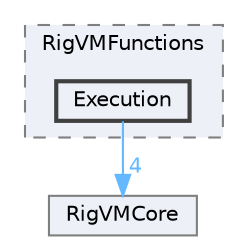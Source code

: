 digraph "Execution"
{
 // INTERACTIVE_SVG=YES
 // LATEX_PDF_SIZE
  bgcolor="transparent";
  edge [fontname=Helvetica,fontsize=10,labelfontname=Helvetica,labelfontsize=10];
  node [fontname=Helvetica,fontsize=10,shape=box,height=0.2,width=0.4];
  compound=true
  subgraph clusterdir_2ea3c46b37758ecbfb4981bd7f3dbc1d {
    graph [ bgcolor="#edf0f7", pencolor="grey50", label="RigVMFunctions", fontname=Helvetica,fontsize=10 style="filled,dashed", URL="dir_2ea3c46b37758ecbfb4981bd7f3dbc1d.html",tooltip=""]
  dir_aad45b6dad57126b8eb18ee009592e67 [label="Execution", fillcolor="#edf0f7", color="grey25", style="filled,bold", URL="dir_aad45b6dad57126b8eb18ee009592e67.html",tooltip=""];
  }
  dir_0c92e88e414b6b43407e8a5cc0feb0c2 [label="RigVMCore", fillcolor="#edf0f7", color="grey50", style="filled", URL="dir_0c92e88e414b6b43407e8a5cc0feb0c2.html",tooltip=""];
  dir_aad45b6dad57126b8eb18ee009592e67->dir_0c92e88e414b6b43407e8a5cc0feb0c2 [headlabel="4", labeldistance=1.5 headhref="dir_000378_000974.html" href="dir_000378_000974.html" color="steelblue1" fontcolor="steelblue1"];
}
